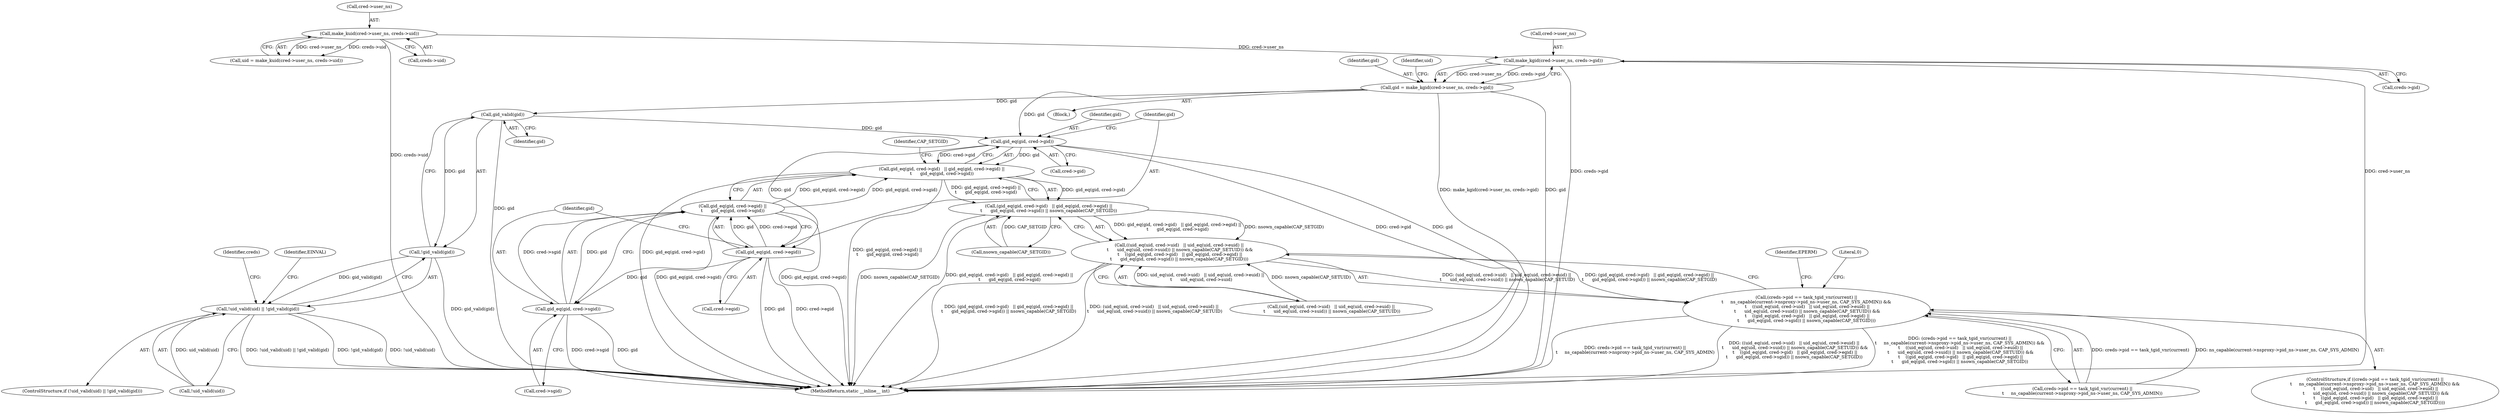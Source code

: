 digraph "0_linux_d661684cf6820331feae71146c35da83d794467e@pointer" {
"1000120" [label="(Call,make_kgid(cred->user_ns, creds->gid))"];
"1000110" [label="(Call,make_kuid(cred->user_ns, creds->uid))"];
"1000118" [label="(Call,gid = make_kgid(cred->user_ns, creds->gid))"];
"1000133" [label="(Call,gid_valid(gid))"];
"1000132" [label="(Call,!gid_valid(gid))"];
"1000128" [label="(Call,!uid_valid(uid) || !gid_valid(gid))"];
"1000179" [label="(Call,gid_eq(gid, cred->gid))"];
"1000178" [label="(Call,gid_eq(gid, cred->gid)   || gid_eq(gid, cred->egid) ||\n\t      gid_eq(gid, cred->sgid))"];
"1000177" [label="(Call,(gid_eq(gid, cred->gid)   || gid_eq(gid, cred->egid) ||\n\t      gid_eq(gid, cred->sgid)) || nsown_capable(CAP_SETGID))"];
"1000156" [label="(Call,((uid_eq(uid, cred->uid)   || uid_eq(uid, cred->euid) ||\n \t      uid_eq(uid, cred->suid)) || nsown_capable(CAP_SETUID)) &&\n \t    ((gid_eq(gid, cred->gid)   || gid_eq(gid, cred->egid) ||\n\t      gid_eq(gid, cred->sgid)) || nsown_capable(CAP_SETGID)))"];
"1000139" [label="(Call,(creds->pid == task_tgid_vnr(current) ||\n\t     ns_capable(current->nsproxy->pid_ns->user_ns, CAP_SYS_ADMIN)) &&\n \t    ((uid_eq(uid, cred->uid)   || uid_eq(uid, cred->euid) ||\n \t      uid_eq(uid, cred->suid)) || nsown_capable(CAP_SETUID)) &&\n \t    ((gid_eq(gid, cred->gid)   || gid_eq(gid, cred->egid) ||\n\t      gid_eq(gid, cred->sgid)) || nsown_capable(CAP_SETGID)))"];
"1000185" [label="(Call,gid_eq(gid, cred->egid))"];
"1000184" [label="(Call,gid_eq(gid, cred->egid) ||\n\t      gid_eq(gid, cred->sgid))"];
"1000190" [label="(Call,gid_eq(gid, cred->sgid))"];
"1000157" [label="(Call,(uid_eq(uid, cred->uid)   || uid_eq(uid, cred->euid) ||\n \t      uid_eq(uid, cred->suid)) || nsown_capable(CAP_SETUID))"];
"1000195" [label="(Call,nsown_capable(CAP_SETGID))"];
"1000180" [label="(Identifier,gid)"];
"1000119" [label="(Identifier,gid)"];
"1000138" [label="(ControlStructure,if ((creds->pid == task_tgid_vnr(current) ||\n\t     ns_capable(current->nsproxy->pid_ns->user_ns, CAP_SYS_ADMIN)) &&\n \t    ((uid_eq(uid, cred->uid)   || uid_eq(uid, cred->euid) ||\n \t      uid_eq(uid, cred->suid)) || nsown_capable(CAP_SETUID)) &&\n \t    ((gid_eq(gid, cred->gid)   || gid_eq(gid, cred->egid) ||\n\t      gid_eq(gid, cred->sgid)) || nsown_capable(CAP_SETGID))))"];
"1000140" [label="(Call,creds->pid == task_tgid_vnr(current) ||\n\t     ns_capable(current->nsproxy->pid_ns->user_ns, CAP_SYS_ADMIN))"];
"1000110" [label="(Call,make_kuid(cred->user_ns, creds->uid))"];
"1000156" [label="(Call,((uid_eq(uid, cred->uid)   || uid_eq(uid, cred->euid) ||\n \t      uid_eq(uid, cred->suid)) || nsown_capable(CAP_SETUID)) &&\n \t    ((gid_eq(gid, cred->gid)   || gid_eq(gid, cred->egid) ||\n\t      gid_eq(gid, cred->sgid)) || nsown_capable(CAP_SETGID)))"];
"1000108" [label="(Call,uid = make_kuid(cred->user_ns, creds->uid))"];
"1000118" [label="(Call,gid = make_kgid(cred->user_ns, creds->gid))"];
"1000186" [label="(Identifier,gid)"];
"1000203" [label="(MethodReturn,static __inline__ int)"];
"1000129" [label="(Call,!uid_valid(uid))"];
"1000177" [label="(Call,(gid_eq(gid, cred->gid)   || gid_eq(gid, cred->egid) ||\n\t      gid_eq(gid, cred->sgid)) || nsown_capable(CAP_SETGID))"];
"1000192" [label="(Call,cred->sgid)"];
"1000111" [label="(Call,cred->user_ns)"];
"1000185" [label="(Call,gid_eq(gid, cred->egid))"];
"1000131" [label="(Identifier,uid)"];
"1000133" [label="(Call,gid_valid(gid))"];
"1000134" [label="(Identifier,gid)"];
"1000202" [label="(Identifier,EPERM)"];
"1000184" [label="(Call,gid_eq(gid, cred->egid) ||\n\t      gid_eq(gid, cred->sgid))"];
"1000128" [label="(Call,!uid_valid(uid) || !gid_valid(gid))"];
"1000187" [label="(Call,cred->egid)"];
"1000196" [label="(Identifier,CAP_SETGID)"];
"1000199" [label="(Literal,0)"];
"1000102" [label="(Block,)"];
"1000178" [label="(Call,gid_eq(gid, cred->gid)   || gid_eq(gid, cred->egid) ||\n\t      gid_eq(gid, cred->sgid))"];
"1000132" [label="(Call,!gid_valid(gid))"];
"1000139" [label="(Call,(creds->pid == task_tgid_vnr(current) ||\n\t     ns_capable(current->nsproxy->pid_ns->user_ns, CAP_SYS_ADMIN)) &&\n \t    ((uid_eq(uid, cred->uid)   || uid_eq(uid, cred->euid) ||\n \t      uid_eq(uid, cred->suid)) || nsown_capable(CAP_SETUID)) &&\n \t    ((gid_eq(gid, cred->gid)   || gid_eq(gid, cred->egid) ||\n\t      gid_eq(gid, cred->sgid)) || nsown_capable(CAP_SETGID)))"];
"1000120" [label="(Call,make_kgid(cred->user_ns, creds->gid))"];
"1000137" [label="(Identifier,EINVAL)"];
"1000127" [label="(ControlStructure,if (!uid_valid(uid) || !gid_valid(gid)))"];
"1000191" [label="(Identifier,gid)"];
"1000114" [label="(Call,creds->uid)"];
"1000143" [label="(Identifier,creds)"];
"1000181" [label="(Call,cred->gid)"];
"1000121" [label="(Call,cred->user_ns)"];
"1000179" [label="(Call,gid_eq(gid, cred->gid))"];
"1000190" [label="(Call,gid_eq(gid, cred->sgid))"];
"1000124" [label="(Call,creds->gid)"];
"1000120" -> "1000118"  [label="AST: "];
"1000120" -> "1000124"  [label="CFG: "];
"1000121" -> "1000120"  [label="AST: "];
"1000124" -> "1000120"  [label="AST: "];
"1000118" -> "1000120"  [label="CFG: "];
"1000120" -> "1000203"  [label="DDG: cred->user_ns"];
"1000120" -> "1000203"  [label="DDG: creds->gid"];
"1000120" -> "1000118"  [label="DDG: cred->user_ns"];
"1000120" -> "1000118"  [label="DDG: creds->gid"];
"1000110" -> "1000120"  [label="DDG: cred->user_ns"];
"1000110" -> "1000108"  [label="AST: "];
"1000110" -> "1000114"  [label="CFG: "];
"1000111" -> "1000110"  [label="AST: "];
"1000114" -> "1000110"  [label="AST: "];
"1000108" -> "1000110"  [label="CFG: "];
"1000110" -> "1000203"  [label="DDG: creds->uid"];
"1000110" -> "1000108"  [label="DDG: cred->user_ns"];
"1000110" -> "1000108"  [label="DDG: creds->uid"];
"1000118" -> "1000102"  [label="AST: "];
"1000119" -> "1000118"  [label="AST: "];
"1000131" -> "1000118"  [label="CFG: "];
"1000118" -> "1000203"  [label="DDG: gid"];
"1000118" -> "1000203"  [label="DDG: make_kgid(cred->user_ns, creds->gid)"];
"1000118" -> "1000133"  [label="DDG: gid"];
"1000118" -> "1000179"  [label="DDG: gid"];
"1000133" -> "1000132"  [label="AST: "];
"1000133" -> "1000134"  [label="CFG: "];
"1000134" -> "1000133"  [label="AST: "];
"1000132" -> "1000133"  [label="CFG: "];
"1000133" -> "1000203"  [label="DDG: gid"];
"1000133" -> "1000132"  [label="DDG: gid"];
"1000133" -> "1000179"  [label="DDG: gid"];
"1000132" -> "1000128"  [label="AST: "];
"1000128" -> "1000132"  [label="CFG: "];
"1000132" -> "1000203"  [label="DDG: gid_valid(gid)"];
"1000132" -> "1000128"  [label="DDG: gid_valid(gid)"];
"1000128" -> "1000127"  [label="AST: "];
"1000128" -> "1000129"  [label="CFG: "];
"1000129" -> "1000128"  [label="AST: "];
"1000137" -> "1000128"  [label="CFG: "];
"1000143" -> "1000128"  [label="CFG: "];
"1000128" -> "1000203"  [label="DDG: !gid_valid(gid)"];
"1000128" -> "1000203"  [label="DDG: !uid_valid(uid)"];
"1000128" -> "1000203"  [label="DDG: !uid_valid(uid) || !gid_valid(gid)"];
"1000129" -> "1000128"  [label="DDG: uid_valid(uid)"];
"1000179" -> "1000178"  [label="AST: "];
"1000179" -> "1000181"  [label="CFG: "];
"1000180" -> "1000179"  [label="AST: "];
"1000181" -> "1000179"  [label="AST: "];
"1000186" -> "1000179"  [label="CFG: "];
"1000178" -> "1000179"  [label="CFG: "];
"1000179" -> "1000203"  [label="DDG: cred->gid"];
"1000179" -> "1000203"  [label="DDG: gid"];
"1000179" -> "1000178"  [label="DDG: gid"];
"1000179" -> "1000178"  [label="DDG: cred->gid"];
"1000179" -> "1000185"  [label="DDG: gid"];
"1000178" -> "1000177"  [label="AST: "];
"1000178" -> "1000184"  [label="CFG: "];
"1000184" -> "1000178"  [label="AST: "];
"1000196" -> "1000178"  [label="CFG: "];
"1000177" -> "1000178"  [label="CFG: "];
"1000178" -> "1000203"  [label="DDG: gid_eq(gid, cred->gid)"];
"1000178" -> "1000203"  [label="DDG: gid_eq(gid, cred->egid) ||\n\t      gid_eq(gid, cred->sgid)"];
"1000178" -> "1000177"  [label="DDG: gid_eq(gid, cred->gid)"];
"1000178" -> "1000177"  [label="DDG: gid_eq(gid, cred->egid) ||\n\t      gid_eq(gid, cred->sgid)"];
"1000184" -> "1000178"  [label="DDG: gid_eq(gid, cred->egid)"];
"1000184" -> "1000178"  [label="DDG: gid_eq(gid, cred->sgid)"];
"1000177" -> "1000156"  [label="AST: "];
"1000177" -> "1000195"  [label="CFG: "];
"1000195" -> "1000177"  [label="AST: "];
"1000156" -> "1000177"  [label="CFG: "];
"1000177" -> "1000203"  [label="DDG: gid_eq(gid, cred->gid)   || gid_eq(gid, cred->egid) ||\n\t      gid_eq(gid, cred->sgid)"];
"1000177" -> "1000203"  [label="DDG: nsown_capable(CAP_SETGID)"];
"1000177" -> "1000156"  [label="DDG: gid_eq(gid, cred->gid)   || gid_eq(gid, cred->egid) ||\n\t      gid_eq(gid, cred->sgid)"];
"1000177" -> "1000156"  [label="DDG: nsown_capable(CAP_SETGID)"];
"1000195" -> "1000177"  [label="DDG: CAP_SETGID"];
"1000156" -> "1000139"  [label="AST: "];
"1000156" -> "1000157"  [label="CFG: "];
"1000157" -> "1000156"  [label="AST: "];
"1000139" -> "1000156"  [label="CFG: "];
"1000156" -> "1000203"  [label="DDG: (uid_eq(uid, cred->uid)   || uid_eq(uid, cred->euid) ||\n \t      uid_eq(uid, cred->suid)) || nsown_capable(CAP_SETUID)"];
"1000156" -> "1000203"  [label="DDG: (gid_eq(gid, cred->gid)   || gid_eq(gid, cred->egid) ||\n\t      gid_eq(gid, cred->sgid)) || nsown_capable(CAP_SETGID)"];
"1000156" -> "1000139"  [label="DDG: (uid_eq(uid, cred->uid)   || uid_eq(uid, cred->euid) ||\n \t      uid_eq(uid, cred->suid)) || nsown_capable(CAP_SETUID)"];
"1000156" -> "1000139"  [label="DDG: (gid_eq(gid, cred->gid)   || gid_eq(gid, cred->egid) ||\n\t      gid_eq(gid, cred->sgid)) || nsown_capable(CAP_SETGID)"];
"1000157" -> "1000156"  [label="DDG: uid_eq(uid, cred->uid)   || uid_eq(uid, cred->euid) ||\n \t      uid_eq(uid, cred->suid)"];
"1000157" -> "1000156"  [label="DDG: nsown_capable(CAP_SETUID)"];
"1000139" -> "1000138"  [label="AST: "];
"1000139" -> "1000140"  [label="CFG: "];
"1000140" -> "1000139"  [label="AST: "];
"1000199" -> "1000139"  [label="CFG: "];
"1000202" -> "1000139"  [label="CFG: "];
"1000139" -> "1000203"  [label="DDG: (creds->pid == task_tgid_vnr(current) ||\n\t     ns_capable(current->nsproxy->pid_ns->user_ns, CAP_SYS_ADMIN)) &&\n \t    ((uid_eq(uid, cred->uid)   || uid_eq(uid, cred->euid) ||\n \t      uid_eq(uid, cred->suid)) || nsown_capable(CAP_SETUID)) &&\n \t    ((gid_eq(gid, cred->gid)   || gid_eq(gid, cred->egid) ||\n\t      gid_eq(gid, cred->sgid)) || nsown_capable(CAP_SETGID))"];
"1000139" -> "1000203"  [label="DDG: creds->pid == task_tgid_vnr(current) ||\n\t     ns_capable(current->nsproxy->pid_ns->user_ns, CAP_SYS_ADMIN)"];
"1000139" -> "1000203"  [label="DDG: ((uid_eq(uid, cred->uid)   || uid_eq(uid, cred->euid) ||\n \t      uid_eq(uid, cred->suid)) || nsown_capable(CAP_SETUID)) &&\n \t    ((gid_eq(gid, cred->gid)   || gid_eq(gid, cred->egid) ||\n\t      gid_eq(gid, cred->sgid)) || nsown_capable(CAP_SETGID))"];
"1000140" -> "1000139"  [label="DDG: creds->pid == task_tgid_vnr(current)"];
"1000140" -> "1000139"  [label="DDG: ns_capable(current->nsproxy->pid_ns->user_ns, CAP_SYS_ADMIN)"];
"1000185" -> "1000184"  [label="AST: "];
"1000185" -> "1000187"  [label="CFG: "];
"1000186" -> "1000185"  [label="AST: "];
"1000187" -> "1000185"  [label="AST: "];
"1000191" -> "1000185"  [label="CFG: "];
"1000184" -> "1000185"  [label="CFG: "];
"1000185" -> "1000203"  [label="DDG: gid"];
"1000185" -> "1000203"  [label="DDG: cred->egid"];
"1000185" -> "1000184"  [label="DDG: gid"];
"1000185" -> "1000184"  [label="DDG: cred->egid"];
"1000185" -> "1000190"  [label="DDG: gid"];
"1000184" -> "1000190"  [label="CFG: "];
"1000190" -> "1000184"  [label="AST: "];
"1000184" -> "1000203"  [label="DDG: gid_eq(gid, cred->egid)"];
"1000184" -> "1000203"  [label="DDG: gid_eq(gid, cred->sgid)"];
"1000190" -> "1000184"  [label="DDG: gid"];
"1000190" -> "1000184"  [label="DDG: cred->sgid"];
"1000190" -> "1000192"  [label="CFG: "];
"1000191" -> "1000190"  [label="AST: "];
"1000192" -> "1000190"  [label="AST: "];
"1000190" -> "1000203"  [label="DDG: gid"];
"1000190" -> "1000203"  [label="DDG: cred->sgid"];
}
